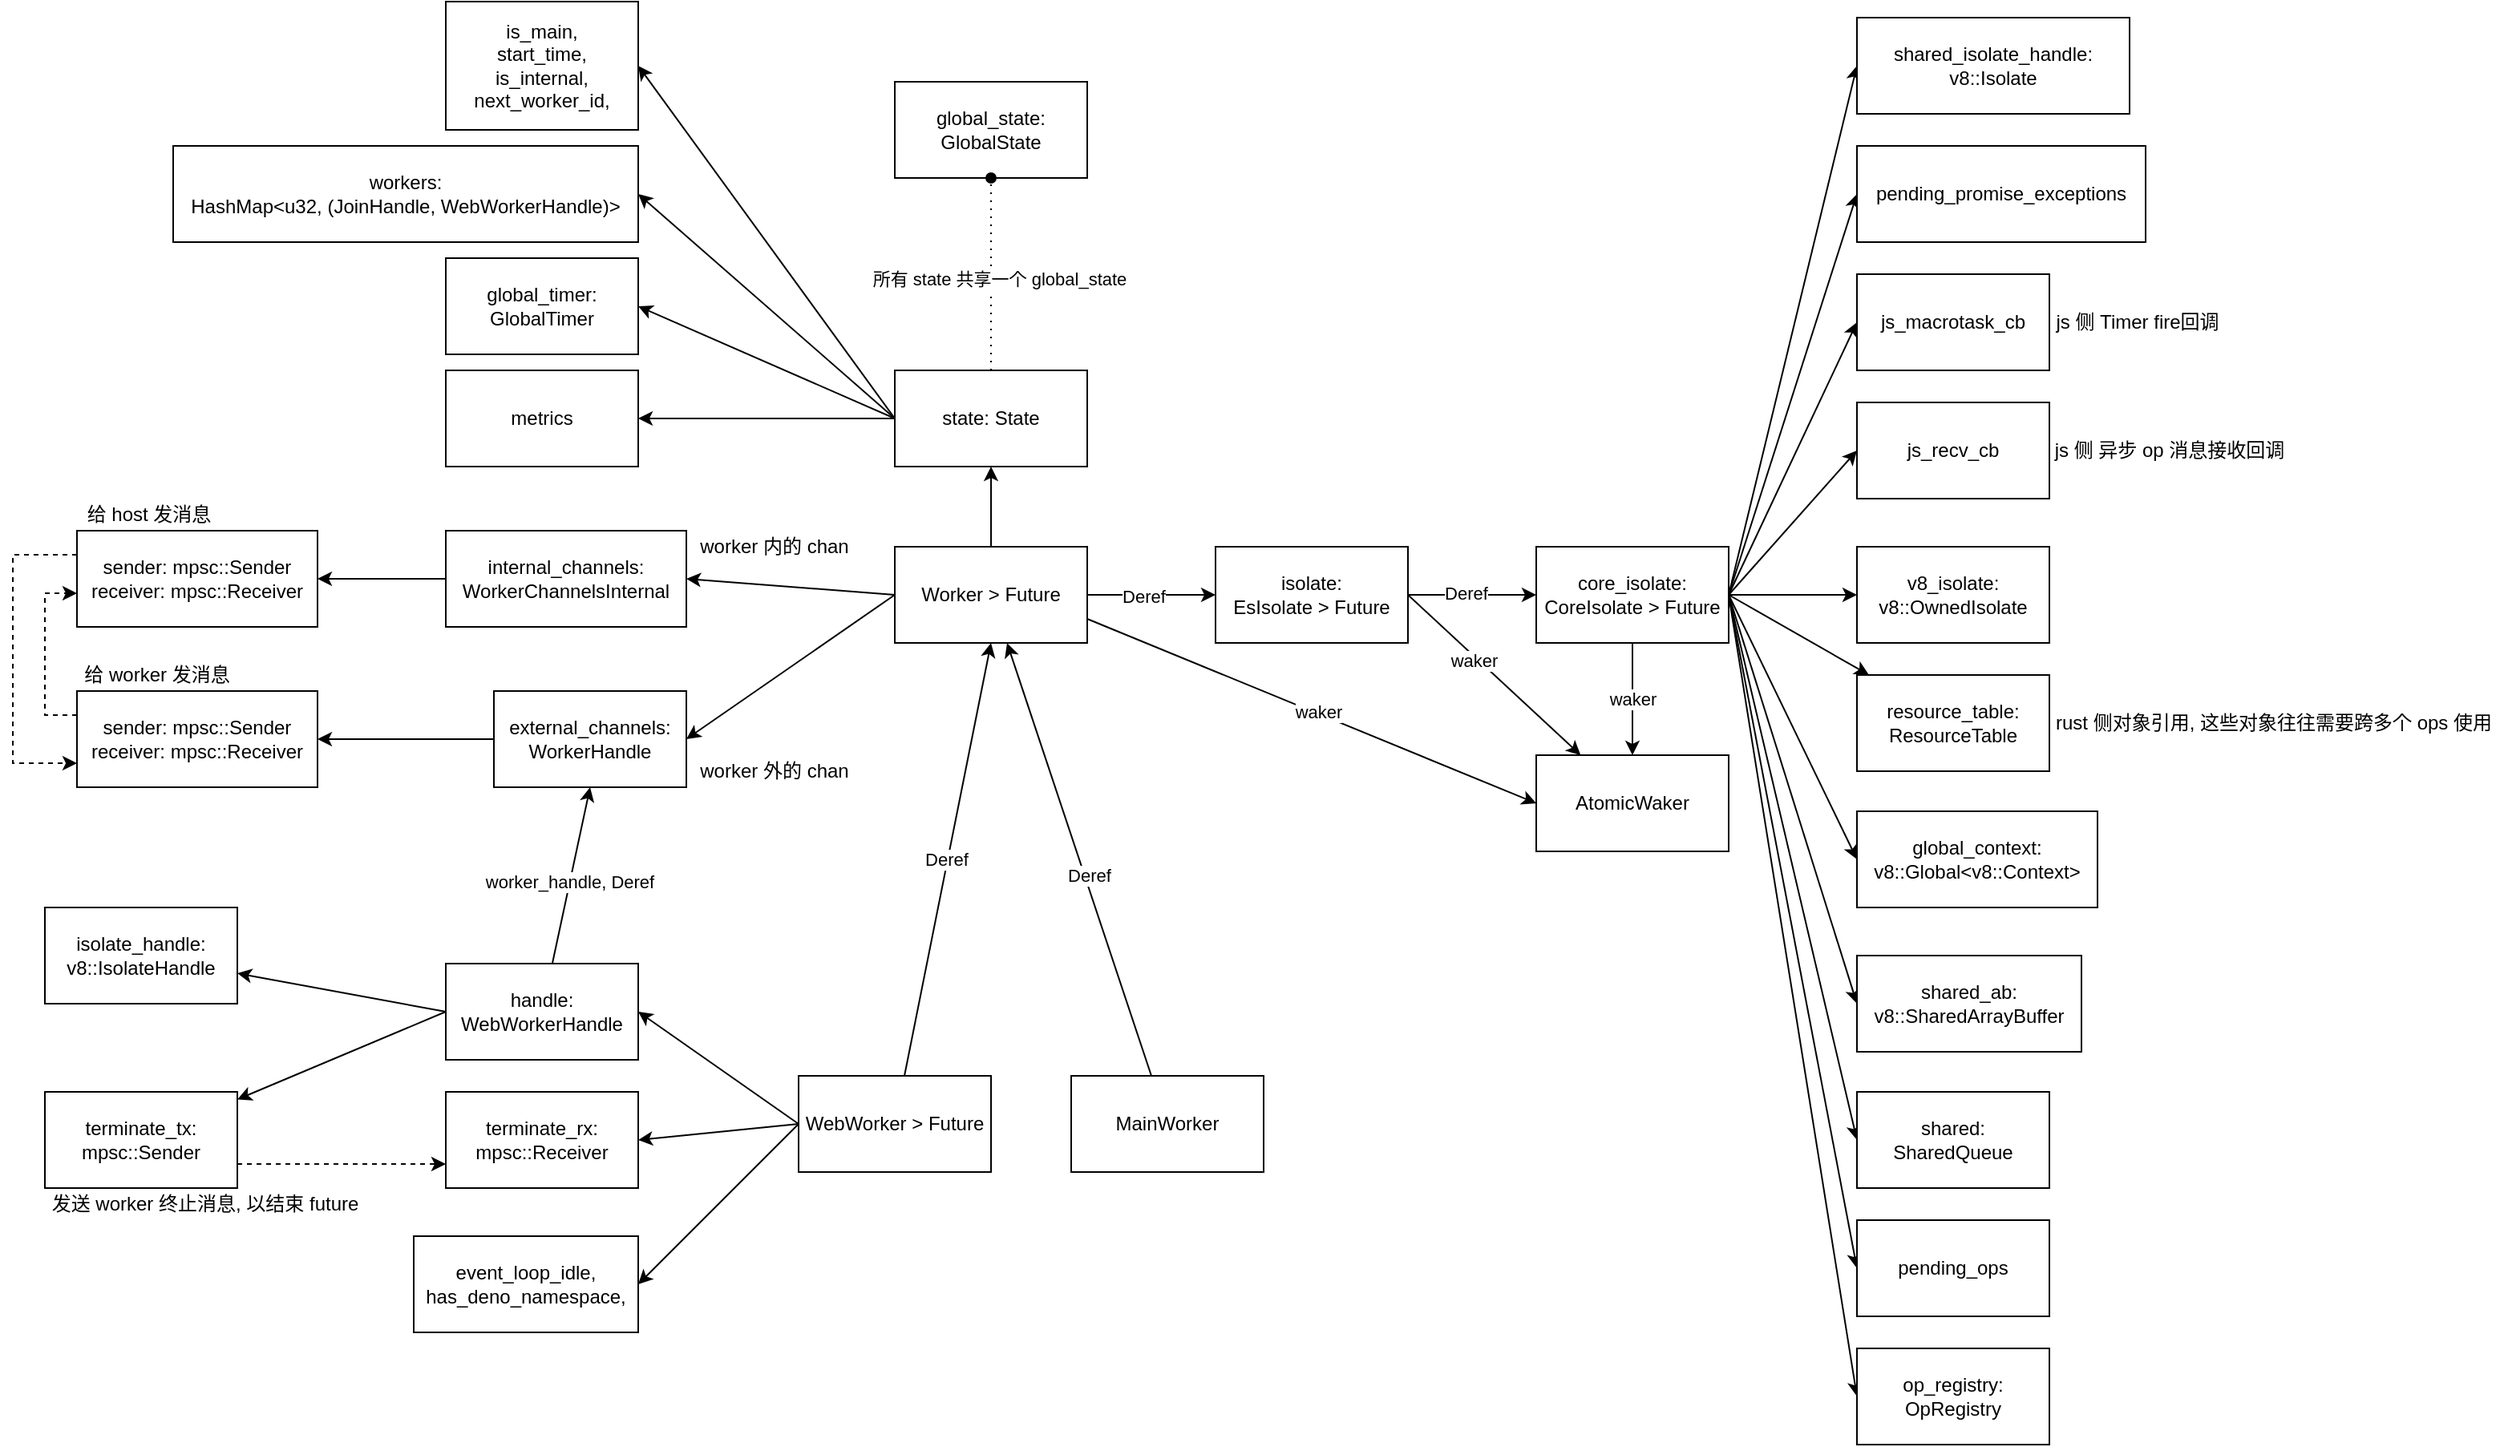 <mxfile version="13.2.1" type="github">
  <diagram id="g0dbOOIlQTnFfYd_qdzW" name="第 1 页">
    <mxGraphModel dx="2893" dy="2434" grid="1" gridSize="10" guides="1" tooltips="1" connect="1" arrows="1" fold="1" page="1" pageScale="1" pageWidth="827" pageHeight="1169" math="0" shadow="0">
      <root>
        <mxCell id="0" />
        <mxCell id="1" parent="0" />
        <mxCell id="hD7Om0uuO97VEo5Bp-_T-1" value="global_state:&lt;br&gt;GlobalState" style="rounded=0;whiteSpace=wrap;html=1;" parent="1" vertex="1">
          <mxGeometry x="170" y="40" width="120" height="60" as="geometry" />
        </mxCell>
        <mxCell id="hD7Om0uuO97VEo5Bp-_T-7" style="orthogonalLoop=1;jettySize=auto;html=1;dashed=1;dashPattern=1 4;strokeWidth=1;endArrow=oval;endFill=1;rounded=1;" parent="1" source="hD7Om0uuO97VEo5Bp-_T-2" target="hD7Om0uuO97VEo5Bp-_T-1" edge="1">
          <mxGeometry relative="1" as="geometry" />
        </mxCell>
        <mxCell id="A5GxI49C1zS-vNtngI4n-1" value="所有 state 共享一个 global_state" style="edgeLabel;html=1;align=center;verticalAlign=middle;resizable=0;points=[];" parent="hD7Om0uuO97VEo5Bp-_T-7" vertex="1" connectable="0">
          <mxGeometry x="-0.05" y="-5" relative="1" as="geometry">
            <mxPoint as="offset" />
          </mxGeometry>
        </mxCell>
        <mxCell id="hD7Om0uuO97VEo5Bp-_T-28" value="" style="rounded=0;orthogonalLoop=1;jettySize=auto;html=1;" parent="1" source="hD7Om0uuO97VEo5Bp-_T-2" target="hD7Om0uuO97VEo5Bp-_T-27" edge="1">
          <mxGeometry relative="1" as="geometry" />
        </mxCell>
        <mxCell id="hD7Om0uuO97VEo5Bp-_T-34" style="rounded=0;orthogonalLoop=1;jettySize=auto;html=1;exitX=0;exitY=0.5;exitDx=0;exitDy=0;entryX=1;entryY=0.5;entryDx=0;entryDy=0;" parent="1" source="hD7Om0uuO97VEo5Bp-_T-2" target="hD7Om0uuO97VEo5Bp-_T-29" edge="1">
          <mxGeometry relative="1" as="geometry" />
        </mxCell>
        <mxCell id="hD7Om0uuO97VEo5Bp-_T-35" style="edgeStyle=none;rounded=0;orthogonalLoop=1;jettySize=auto;html=1;exitX=0;exitY=0.5;exitDx=0;exitDy=0;entryX=1;entryY=0.5;entryDx=0;entryDy=0;" parent="1" source="hD7Om0uuO97VEo5Bp-_T-2" target="hD7Om0uuO97VEo5Bp-_T-30" edge="1">
          <mxGeometry relative="1" as="geometry" />
        </mxCell>
        <mxCell id="hD7Om0uuO97VEo5Bp-_T-36" style="edgeStyle=none;rounded=0;orthogonalLoop=1;jettySize=auto;html=1;exitX=0;exitY=0.5;exitDx=0;exitDy=0;entryX=1;entryY=0.5;entryDx=0;entryDy=0;" parent="1" source="hD7Om0uuO97VEo5Bp-_T-2" target="hD7Om0uuO97VEo5Bp-_T-32" edge="1">
          <mxGeometry relative="1" as="geometry" />
        </mxCell>
        <mxCell id="hD7Om0uuO97VEo5Bp-_T-2" value="state: State" style="rounded=0;whiteSpace=wrap;html=1;" parent="1" vertex="1">
          <mxGeometry x="170" y="220" width="120" height="60" as="geometry" />
        </mxCell>
        <mxCell id="hD7Om0uuO97VEo5Bp-_T-27" value="metrics" style="rounded=0;whiteSpace=wrap;html=1;" parent="1" vertex="1">
          <mxGeometry x="-110" y="220" width="120" height="60" as="geometry" />
        </mxCell>
        <mxCell id="hD7Om0uuO97VEo5Bp-_T-10" style="rounded=0;orthogonalLoop=1;jettySize=auto;html=1;" parent="1" source="hD7Om0uuO97VEo5Bp-_T-4" target="hD7Om0uuO97VEo5Bp-_T-9" edge="1">
          <mxGeometry relative="1" as="geometry" />
        </mxCell>
        <mxCell id="hD7Om0uuO97VEo5Bp-_T-25" value="Deref" style="edgeLabel;html=1;align=center;verticalAlign=middle;resizable=0;points=[];" parent="hD7Om0uuO97VEo5Bp-_T-10" vertex="1" connectable="0">
          <mxGeometry x="-0.08" y="-2" relative="1" as="geometry">
            <mxPoint as="offset" />
          </mxGeometry>
        </mxCell>
        <mxCell id="hD7Om0uuO97VEo5Bp-_T-4" value="MainWorker" style="rounded=0;whiteSpace=wrap;html=1;" parent="1" vertex="1">
          <mxGeometry x="280" y="660" width="120" height="60" as="geometry" />
        </mxCell>
        <mxCell id="hD7Om0uuO97VEo5Bp-_T-12" style="rounded=0;orthogonalLoop=1;jettySize=auto;html=1;entryX=0.5;entryY=1;entryDx=0;entryDy=0;" parent="1" source="hD7Om0uuO97VEo5Bp-_T-9" target="hD7Om0uuO97VEo5Bp-_T-2" edge="1">
          <mxGeometry relative="1" as="geometry" />
        </mxCell>
        <mxCell id="hD7Om0uuO97VEo5Bp-_T-13" style="rounded=0;orthogonalLoop=1;jettySize=auto;html=1;exitX=1;exitY=0.5;exitDx=0;exitDy=0;" parent="1" source="hD7Om0uuO97VEo5Bp-_T-9" target="hD7Om0uuO97VEo5Bp-_T-14" edge="1">
          <mxGeometry relative="1" as="geometry">
            <mxPoint x="360" y="360" as="targetPoint" />
          </mxGeometry>
        </mxCell>
        <mxCell id="hD7Om0uuO97VEo5Bp-_T-26" value="Deref" style="edgeLabel;html=1;align=center;verticalAlign=middle;resizable=0;points=[];" parent="hD7Om0uuO97VEo5Bp-_T-13" vertex="1" connectable="0">
          <mxGeometry x="-0.125" y="-1" relative="1" as="geometry">
            <mxPoint as="offset" />
          </mxGeometry>
        </mxCell>
        <mxCell id="hD7Om0uuO97VEo5Bp-_T-16" value="" style="rounded=0;orthogonalLoop=1;jettySize=auto;html=1;exitX=0;exitY=0.5;exitDx=0;exitDy=0;entryX=1;entryY=0.5;entryDx=0;entryDy=0;" parent="1" source="hD7Om0uuO97VEo5Bp-_T-9" target="hD7Om0uuO97VEo5Bp-_T-15" edge="1">
          <mxGeometry relative="1" as="geometry" />
        </mxCell>
        <mxCell id="hD7Om0uuO97VEo5Bp-_T-17" style="rounded=0;orthogonalLoop=1;jettySize=auto;html=1;exitX=0;exitY=0.5;exitDx=0;exitDy=0;entryX=1;entryY=0.5;entryDx=0;entryDy=0;" parent="1" source="hD7Om0uuO97VEo5Bp-_T-9" target="hD7Om0uuO97VEo5Bp-_T-18" edge="1">
          <mxGeometry relative="1" as="geometry">
            <mxPoint x="100" y="440" as="targetPoint" />
          </mxGeometry>
        </mxCell>
        <mxCell id="hD7Om0uuO97VEo5Bp-_T-69" style="edgeStyle=none;rounded=0;orthogonalLoop=1;jettySize=auto;html=1;exitX=1;exitY=0.75;exitDx=0;exitDy=0;entryX=0;entryY=0.5;entryDx=0;entryDy=0;" parent="1" source="hD7Om0uuO97VEo5Bp-_T-9" target="hD7Om0uuO97VEo5Bp-_T-68" edge="1">
          <mxGeometry relative="1" as="geometry">
            <mxPoint x="380.588" y="430" as="targetPoint" />
          </mxGeometry>
        </mxCell>
        <mxCell id="hD7Om0uuO97VEo5Bp-_T-72" value="waker" style="edgeLabel;html=1;align=center;verticalAlign=middle;resizable=0;points=[];" parent="hD7Om0uuO97VEo5Bp-_T-69" vertex="1" connectable="0">
          <mxGeometry x="0.027" y="1" relative="1" as="geometry">
            <mxPoint as="offset" />
          </mxGeometry>
        </mxCell>
        <mxCell id="hD7Om0uuO97VEo5Bp-_T-9" value="Worker &amp;gt; Future" style="rounded=0;whiteSpace=wrap;html=1;" parent="1" vertex="1">
          <mxGeometry x="170" y="330" width="120" height="60" as="geometry" />
        </mxCell>
        <mxCell id="hD7Om0uuO97VEo5Bp-_T-20" value="" style="edgeStyle=none;rounded=0;orthogonalLoop=1;jettySize=auto;html=1;" parent="1" source="hD7Om0uuO97VEo5Bp-_T-15" target="hD7Om0uuO97VEo5Bp-_T-19" edge="1">
          <mxGeometry relative="1" as="geometry" />
        </mxCell>
        <mxCell id="hD7Om0uuO97VEo5Bp-_T-15" value="internal_channels:&lt;br&gt;WorkerChannelsInternal" style="rounded=0;whiteSpace=wrap;html=1;" parent="1" vertex="1">
          <mxGeometry x="-110" y="320" width="150" height="60" as="geometry" />
        </mxCell>
        <mxCell id="hD7Om0uuO97VEo5Bp-_T-58" style="edgeStyle=orthogonalEdgeStyle;rounded=0;orthogonalLoop=1;jettySize=auto;html=1;exitX=0;exitY=0.25;exitDx=0;exitDy=0;entryX=0;entryY=0.75;entryDx=0;entryDy=0;dashed=1;" parent="1" source="hD7Om0uuO97VEo5Bp-_T-19" target="hD7Om0uuO97VEo5Bp-_T-21" edge="1">
          <mxGeometry relative="1" as="geometry">
            <Array as="points">
              <mxPoint x="-380" y="335" />
              <mxPoint x="-380" y="465" />
            </Array>
          </mxGeometry>
        </mxCell>
        <mxCell id="hD7Om0uuO97VEo5Bp-_T-19" value="sender: mpsc::Sender&lt;br&gt;receiver: mpsc::Receiver" style="rounded=0;whiteSpace=wrap;html=1;" parent="1" vertex="1">
          <mxGeometry x="-340" y="320" width="150" height="60" as="geometry" />
        </mxCell>
        <mxCell id="hD7Om0uuO97VEo5Bp-_T-66" value="" style="edgeStyle=orthogonalEdgeStyle;rounded=0;orthogonalLoop=1;jettySize=auto;html=1;" parent="1" source="hD7Om0uuO97VEo5Bp-_T-14" target="hD7Om0uuO97VEo5Bp-_T-65" edge="1">
          <mxGeometry relative="1" as="geometry" />
        </mxCell>
        <mxCell id="hD7Om0uuO97VEo5Bp-_T-73" value="Deref" style="edgeLabel;html=1;align=center;verticalAlign=middle;resizable=0;points=[];" parent="hD7Om0uuO97VEo5Bp-_T-66" vertex="1" connectable="0">
          <mxGeometry x="-0.1" y="1" relative="1" as="geometry">
            <mxPoint as="offset" />
          </mxGeometry>
        </mxCell>
        <mxCell id="hD7Om0uuO97VEo5Bp-_T-67" style="rounded=0;orthogonalLoop=1;jettySize=auto;html=1;exitX=1;exitY=0.5;exitDx=0;exitDy=0;" parent="1" source="hD7Om0uuO97VEo5Bp-_T-14" target="hD7Om0uuO97VEo5Bp-_T-68" edge="1">
          <mxGeometry relative="1" as="geometry">
            <mxPoint x="560" y="450" as="targetPoint" />
          </mxGeometry>
        </mxCell>
        <mxCell id="hD7Om0uuO97VEo5Bp-_T-71" value="waker" style="edgeLabel;html=1;align=center;verticalAlign=middle;resizable=0;points=[];" parent="hD7Om0uuO97VEo5Bp-_T-67" vertex="1" connectable="0">
          <mxGeometry x="-0.22" y="-2" relative="1" as="geometry">
            <mxPoint as="offset" />
          </mxGeometry>
        </mxCell>
        <mxCell id="hD7Om0uuO97VEo5Bp-_T-14" value="isolate:&lt;br&gt;EsIsolate &amp;gt; Future" style="rounded=0;whiteSpace=wrap;html=1;" parent="1" vertex="1">
          <mxGeometry x="370" y="330" width="120" height="60" as="geometry" />
        </mxCell>
        <mxCell id="hD7Om0uuO97VEo5Bp-_T-74" value="waker" style="edgeStyle=none;rounded=0;orthogonalLoop=1;jettySize=auto;html=1;entryX=0.5;entryY=0;entryDx=0;entryDy=0;" parent="1" source="hD7Om0uuO97VEo5Bp-_T-65" target="hD7Om0uuO97VEo5Bp-_T-68" edge="1">
          <mxGeometry relative="1" as="geometry" />
        </mxCell>
        <mxCell id="hD7Om0uuO97VEo5Bp-_T-76" value="" style="edgeStyle=none;rounded=0;orthogonalLoop=1;jettySize=auto;html=1;" parent="1" source="hD7Om0uuO97VEo5Bp-_T-65" target="hD7Om0uuO97VEo5Bp-_T-75" edge="1">
          <mxGeometry relative="1" as="geometry" />
        </mxCell>
        <mxCell id="hD7Om0uuO97VEo5Bp-_T-77" style="edgeStyle=none;rounded=0;orthogonalLoop=1;jettySize=auto;html=1;exitX=1;exitY=0.5;exitDx=0;exitDy=0;" parent="1" source="hD7Om0uuO97VEo5Bp-_T-65" target="hD7Om0uuO97VEo5Bp-_T-78" edge="1">
          <mxGeometry relative="1" as="geometry">
            <mxPoint x="770" y="430" as="targetPoint" />
          </mxGeometry>
        </mxCell>
        <mxCell id="hD7Om0uuO97VEo5Bp-_T-79" style="edgeStyle=none;rounded=0;orthogonalLoop=1;jettySize=auto;html=1;exitX=1;exitY=0.5;exitDx=0;exitDy=0;entryX=0;entryY=0.5;entryDx=0;entryDy=0;" parent="1" source="hD7Om0uuO97VEo5Bp-_T-65" target="hD7Om0uuO97VEo5Bp-_T-80" edge="1">
          <mxGeometry relative="1" as="geometry">
            <mxPoint x="770" y="520" as="targetPoint" />
          </mxGeometry>
        </mxCell>
        <mxCell id="hD7Om0uuO97VEo5Bp-_T-81" style="edgeStyle=none;rounded=0;orthogonalLoop=1;jettySize=auto;html=1;exitX=1;exitY=0.5;exitDx=0;exitDy=0;entryX=0;entryY=0.5;entryDx=0;entryDy=0;" parent="1" source="hD7Om0uuO97VEo5Bp-_T-65" target="hD7Om0uuO97VEo5Bp-_T-82" edge="1">
          <mxGeometry relative="1" as="geometry">
            <mxPoint x="760" y="610" as="targetPoint" />
          </mxGeometry>
        </mxCell>
        <mxCell id="hD7Om0uuO97VEo5Bp-_T-83" style="edgeStyle=none;rounded=0;orthogonalLoop=1;jettySize=auto;html=1;exitX=1;exitY=0.5;exitDx=0;exitDy=0;entryX=0;entryY=0.5;entryDx=0;entryDy=0;" parent="1" source="hD7Om0uuO97VEo5Bp-_T-65" target="hD7Om0uuO97VEo5Bp-_T-84" edge="1">
          <mxGeometry relative="1" as="geometry">
            <mxPoint x="770" y="280" as="targetPoint" />
          </mxGeometry>
        </mxCell>
        <mxCell id="hD7Om0uuO97VEo5Bp-_T-86" style="edgeStyle=none;rounded=0;orthogonalLoop=1;jettySize=auto;html=1;exitX=1;exitY=0.5;exitDx=0;exitDy=0;entryX=0;entryY=0.5;entryDx=0;entryDy=0;" parent="1" source="hD7Om0uuO97VEo5Bp-_T-65" target="hD7Om0uuO97VEo5Bp-_T-85" edge="1">
          <mxGeometry relative="1" as="geometry" />
        </mxCell>
        <mxCell id="hD7Om0uuO97VEo5Bp-_T-87" style="edgeStyle=none;rounded=0;orthogonalLoop=1;jettySize=auto;html=1;exitX=1;exitY=0.5;exitDx=0;exitDy=0;entryX=0;entryY=0.5;entryDx=0;entryDy=0;" parent="1" source="hD7Om0uuO97VEo5Bp-_T-65" target="hD7Om0uuO97VEo5Bp-_T-88" edge="1">
          <mxGeometry relative="1" as="geometry">
            <mxPoint x="770" y="750" as="targetPoint" />
          </mxGeometry>
        </mxCell>
        <mxCell id="hD7Om0uuO97VEo5Bp-_T-93" style="edgeStyle=none;rounded=0;orthogonalLoop=1;jettySize=auto;html=1;exitX=1;exitY=0.5;exitDx=0;exitDy=0;entryX=0;entryY=0.5;entryDx=0;entryDy=0;" parent="1" source="hD7Om0uuO97VEo5Bp-_T-65" target="hD7Om0uuO97VEo5Bp-_T-89" edge="1">
          <mxGeometry relative="1" as="geometry" />
        </mxCell>
        <mxCell id="hD7Om0uuO97VEo5Bp-_T-94" style="edgeStyle=none;rounded=0;orthogonalLoop=1;jettySize=auto;html=1;exitX=1;exitY=0.5;exitDx=0;exitDy=0;entryX=0;entryY=0.5;entryDx=0;entryDy=0;" parent="1" source="hD7Om0uuO97VEo5Bp-_T-65" target="hD7Om0uuO97VEo5Bp-_T-90" edge="1">
          <mxGeometry relative="1" as="geometry" />
        </mxCell>
        <mxCell id="hD7Om0uuO97VEo5Bp-_T-95" style="edgeStyle=none;rounded=0;orthogonalLoop=1;jettySize=auto;html=1;exitX=1;exitY=0.5;exitDx=0;exitDy=0;entryX=0;entryY=0.5;entryDx=0;entryDy=0;" parent="1" source="hD7Om0uuO97VEo5Bp-_T-65" target="hD7Om0uuO97VEo5Bp-_T-91" edge="1">
          <mxGeometry relative="1" as="geometry" />
        </mxCell>
        <mxCell id="hD7Om0uuO97VEo5Bp-_T-96" style="edgeStyle=none;rounded=0;orthogonalLoop=1;jettySize=auto;html=1;exitX=1;exitY=0.5;exitDx=0;exitDy=0;entryX=0;entryY=0.5;entryDx=0;entryDy=0;" parent="1" source="hD7Om0uuO97VEo5Bp-_T-65" target="hD7Om0uuO97VEo5Bp-_T-92" edge="1">
          <mxGeometry relative="1" as="geometry" />
        </mxCell>
        <mxCell id="hD7Om0uuO97VEo5Bp-_T-65" value="core_isolate: &lt;br&gt;CoreIsolate &amp;gt; Future" style="rounded=0;whiteSpace=wrap;html=1;" parent="1" vertex="1">
          <mxGeometry x="570" y="330" width="120" height="60" as="geometry" />
        </mxCell>
        <mxCell id="hD7Om0uuO97VEo5Bp-_T-75" value="v8_isolate: &lt;br&gt;v8::OwnedIsolate" style="rounded=0;whiteSpace=wrap;html=1;" parent="1" vertex="1">
          <mxGeometry x="770" y="330" width="120" height="60" as="geometry" />
        </mxCell>
        <mxCell id="hD7Om0uuO97VEo5Bp-_T-22" value="" style="edgeStyle=none;rounded=0;orthogonalLoop=1;jettySize=auto;html=1;" parent="1" source="hD7Om0uuO97VEo5Bp-_T-18" target="hD7Om0uuO97VEo5Bp-_T-21" edge="1">
          <mxGeometry relative="1" as="geometry" />
        </mxCell>
        <mxCell id="hD7Om0uuO97VEo5Bp-_T-18" value="external_channels:&lt;br&gt;WorkerHandle" style="rounded=0;whiteSpace=wrap;html=1;" parent="1" vertex="1">
          <mxGeometry x="-80" y="420" width="120" height="60" as="geometry" />
        </mxCell>
        <mxCell id="hD7Om0uuO97VEo5Bp-_T-59" style="edgeStyle=orthogonalEdgeStyle;rounded=0;orthogonalLoop=1;jettySize=auto;html=1;exitX=0;exitY=0.25;exitDx=0;exitDy=0;entryX=0;entryY=0.65;entryDx=0;entryDy=0;entryPerimeter=0;dashed=1;" parent="1" source="hD7Om0uuO97VEo5Bp-_T-21" target="hD7Om0uuO97VEo5Bp-_T-19" edge="1">
          <mxGeometry relative="1" as="geometry" />
        </mxCell>
        <mxCell id="hD7Om0uuO97VEo5Bp-_T-21" value="sender: mpsc::Sender&lt;br&gt;receiver: mpsc::Receiver" style="rounded=0;whiteSpace=wrap;html=1;" parent="1" vertex="1">
          <mxGeometry x="-340" y="420" width="150" height="60" as="geometry" />
        </mxCell>
        <mxCell id="hD7Om0uuO97VEo5Bp-_T-29" value="global_timer: &lt;br&gt;GlobalTimer" style="rounded=0;whiteSpace=wrap;html=1;" parent="1" vertex="1">
          <mxGeometry x="-110" y="150" width="120" height="60" as="geometry" />
        </mxCell>
        <mxCell id="hD7Om0uuO97VEo5Bp-_T-30" value="workers:&lt;br&gt;HashMap&amp;lt;u32, (JoinHandle, WebWorkerHandle)&amp;gt;" style="rounded=0;whiteSpace=wrap;html=1;" parent="1" vertex="1">
          <mxGeometry x="-280" y="80" width="290" height="60" as="geometry" />
        </mxCell>
        <mxCell id="hD7Om0uuO97VEo5Bp-_T-32" value="is_main,&lt;br&gt;start_time,&lt;br&gt;is_internal,&lt;br&gt;next_worker_id," style="rounded=0;whiteSpace=wrap;html=1;" parent="1" vertex="1">
          <mxGeometry x="-110" y="-10" width="120" height="80" as="geometry" />
        </mxCell>
        <mxCell id="hD7Om0uuO97VEo5Bp-_T-39" value="" style="edgeStyle=none;rounded=0;orthogonalLoop=1;jettySize=auto;html=1;entryX=0.5;entryY=1;entryDx=0;entryDy=0;" parent="1" source="hD7Om0uuO97VEo5Bp-_T-37" target="hD7Om0uuO97VEo5Bp-_T-9" edge="1">
          <mxGeometry relative="1" as="geometry">
            <mxPoint x="230" y="680" as="targetPoint" />
          </mxGeometry>
        </mxCell>
        <mxCell id="hD7Om0uuO97VEo5Bp-_T-40" value="Deref" style="edgeLabel;html=1;align=center;verticalAlign=middle;resizable=0;points=[];" parent="hD7Om0uuO97VEo5Bp-_T-39" vertex="1" connectable="0">
          <mxGeometry y="1" relative="1" as="geometry">
            <mxPoint as="offset" />
          </mxGeometry>
        </mxCell>
        <mxCell id="hD7Om0uuO97VEo5Bp-_T-42" value="" style="edgeStyle=none;rounded=0;orthogonalLoop=1;jettySize=auto;html=1;exitX=0;exitY=0.5;exitDx=0;exitDy=0;entryX=1;entryY=0.5;entryDx=0;entryDy=0;" parent="1" source="hD7Om0uuO97VEo5Bp-_T-37" target="hD7Om0uuO97VEo5Bp-_T-41" edge="1">
          <mxGeometry relative="1" as="geometry" />
        </mxCell>
        <mxCell id="hD7Om0uuO97VEo5Bp-_T-43" style="edgeStyle=none;rounded=0;orthogonalLoop=1;jettySize=auto;html=1;exitX=0;exitY=0.5;exitDx=0;exitDy=0;entryX=1;entryY=0.5;entryDx=0;entryDy=0;" parent="1" source="hD7Om0uuO97VEo5Bp-_T-37" target="hD7Om0uuO97VEo5Bp-_T-44" edge="1">
          <mxGeometry relative="1" as="geometry">
            <mxPoint x="-30" y="720" as="targetPoint" />
          </mxGeometry>
        </mxCell>
        <mxCell id="hD7Om0uuO97VEo5Bp-_T-45" style="edgeStyle=none;rounded=0;orthogonalLoop=1;jettySize=auto;html=1;exitX=0;exitY=0.5;exitDx=0;exitDy=0;entryX=1;entryY=0.5;entryDx=0;entryDy=0;" parent="1" source="hD7Om0uuO97VEo5Bp-_T-37" target="hD7Om0uuO97VEo5Bp-_T-46" edge="1">
          <mxGeometry relative="1" as="geometry">
            <mxPoint x="-30" y="570" as="targetPoint" />
          </mxGeometry>
        </mxCell>
        <mxCell id="hD7Om0uuO97VEo5Bp-_T-37" value="WebWorker &amp;gt; Future" style="rounded=0;whiteSpace=wrap;html=1;" parent="1" vertex="1">
          <mxGeometry x="110" y="660" width="120" height="60" as="geometry" />
        </mxCell>
        <mxCell id="hD7Om0uuO97VEo5Bp-_T-41" value="terminate_rx:&lt;br&gt;mpsc::Receiver" style="rounded=0;whiteSpace=wrap;html=1;" parent="1" vertex="1">
          <mxGeometry x="-110" y="670" width="120" height="60" as="geometry" />
        </mxCell>
        <mxCell id="hD7Om0uuO97VEo5Bp-_T-49" style="edgeStyle=none;rounded=0;orthogonalLoop=1;jettySize=auto;html=1;exitX=0;exitY=0.5;exitDx=0;exitDy=0;" parent="1" source="hD7Om0uuO97VEo5Bp-_T-44" target="hD7Om0uuO97VEo5Bp-_T-50" edge="1">
          <mxGeometry relative="1" as="geometry">
            <mxPoint x="-190" y="840" as="targetPoint" />
          </mxGeometry>
        </mxCell>
        <mxCell id="hD7Om0uuO97VEo5Bp-_T-51" style="edgeStyle=none;rounded=0;orthogonalLoop=1;jettySize=auto;html=1;exitX=0;exitY=0.5;exitDx=0;exitDy=0;" parent="1" source="hD7Om0uuO97VEo5Bp-_T-44" target="hD7Om0uuO97VEo5Bp-_T-52" edge="1">
          <mxGeometry relative="1" as="geometry">
            <mxPoint x="-200" y="700" as="targetPoint" />
          </mxGeometry>
        </mxCell>
        <mxCell id="hD7Om0uuO97VEo5Bp-_T-57" style="edgeStyle=none;rounded=0;orthogonalLoop=1;jettySize=auto;html=1;entryX=0.5;entryY=1;entryDx=0;entryDy=0;" parent="1" source="hD7Om0uuO97VEo5Bp-_T-44" target="hD7Om0uuO97VEo5Bp-_T-18" edge="1">
          <mxGeometry relative="1" as="geometry" />
        </mxCell>
        <mxCell id="hD7Om0uuO97VEo5Bp-_T-60" value="worker_handle, Deref" style="edgeLabel;html=1;align=center;verticalAlign=middle;resizable=0;points=[];" parent="hD7Om0uuO97VEo5Bp-_T-57" vertex="1" connectable="0">
          <mxGeometry x="-0.078" y="1" relative="1" as="geometry">
            <mxPoint as="offset" />
          </mxGeometry>
        </mxCell>
        <mxCell id="hD7Om0uuO97VEo5Bp-_T-44" value="handle:&lt;br&gt;WebWorkerHandle" style="rounded=0;whiteSpace=wrap;html=1;" parent="1" vertex="1">
          <mxGeometry x="-110" y="590" width="120" height="60" as="geometry" />
        </mxCell>
        <mxCell id="hD7Om0uuO97VEo5Bp-_T-46" value="event_loop_idle,&lt;br&gt;has_deno_namespace," style="rounded=0;whiteSpace=wrap;html=1;" parent="1" vertex="1">
          <mxGeometry x="-130" y="760" width="140" height="60" as="geometry" />
        </mxCell>
        <mxCell id="hD7Om0uuO97VEo5Bp-_T-50" value="isolate_handle:&lt;br&gt;v8::IsolateHandle" style="rounded=0;whiteSpace=wrap;html=1;" parent="1" vertex="1">
          <mxGeometry x="-360" y="555" width="120" height="60" as="geometry" />
        </mxCell>
        <mxCell id="hD7Om0uuO97VEo5Bp-_T-54" style="edgeStyle=none;rounded=0;orthogonalLoop=1;jettySize=auto;html=1;exitX=1;exitY=0.75;exitDx=0;exitDy=0;entryX=0;entryY=0.75;entryDx=0;entryDy=0;dashed=1;" parent="1" source="hD7Om0uuO97VEo5Bp-_T-52" target="hD7Om0uuO97VEo5Bp-_T-41" edge="1">
          <mxGeometry relative="1" as="geometry" />
        </mxCell>
        <mxCell id="hD7Om0uuO97VEo5Bp-_T-52" value="terminate_tx:&lt;br&gt;mpsc::Sender" style="rounded=0;whiteSpace=wrap;html=1;" parent="1" vertex="1">
          <mxGeometry x="-360" y="670" width="120" height="60" as="geometry" />
        </mxCell>
        <mxCell id="hD7Om0uuO97VEo5Bp-_T-61" value="给 worker 发消息" style="text;html=1;strokeColor=none;fillColor=none;align=center;verticalAlign=middle;whiteSpace=wrap;rounded=0;" parent="1" vertex="1">
          <mxGeometry x="-340" y="400" width="100" height="20" as="geometry" />
        </mxCell>
        <mxCell id="hD7Om0uuO97VEo5Bp-_T-62" value="给 host 发消息" style="text;html=1;strokeColor=none;fillColor=none;align=center;verticalAlign=middle;whiteSpace=wrap;rounded=0;" parent="1" vertex="1">
          <mxGeometry x="-340" y="300" width="90" height="20" as="geometry" />
        </mxCell>
        <mxCell id="hD7Om0uuO97VEo5Bp-_T-63" value="发送 worker 终止消息, 以结束 future" style="text;html=1;strokeColor=none;fillColor=none;align=center;verticalAlign=middle;whiteSpace=wrap;rounded=0;" parent="1" vertex="1">
          <mxGeometry x="-360" y="730" width="200" height="20" as="geometry" />
        </mxCell>
        <mxCell id="hD7Om0uuO97VEo5Bp-_T-68" value="AtomicWaker" style="rounded=0;whiteSpace=wrap;html=1;" parent="1" vertex="1">
          <mxGeometry x="570" y="460" width="120" height="60" as="geometry" />
        </mxCell>
        <mxCell id="hD7Om0uuO97VEo5Bp-_T-78" value="resource_table:&lt;br&gt;ResourceTable" style="rounded=0;whiteSpace=wrap;html=1;" parent="1" vertex="1">
          <mxGeometry x="770" y="410" width="120" height="60" as="geometry" />
        </mxCell>
        <mxCell id="hD7Om0uuO97VEo5Bp-_T-80" value="global_context:&lt;br&gt;v8::Global&amp;lt;v8::Context&amp;gt;" style="rounded=0;whiteSpace=wrap;html=1;" parent="1" vertex="1">
          <mxGeometry x="770" y="495" width="150" height="60" as="geometry" />
        </mxCell>
        <mxCell id="hD7Om0uuO97VEo5Bp-_T-82" value="shared_ab:&lt;br&gt;v8::SharedArrayBuffer" style="rounded=0;whiteSpace=wrap;html=1;" parent="1" vertex="1">
          <mxGeometry x="770" y="585" width="140" height="60" as="geometry" />
        </mxCell>
        <mxCell id="hD7Om0uuO97VEo5Bp-_T-84" value="js_recv_cb" style="rounded=0;whiteSpace=wrap;html=1;" parent="1" vertex="1">
          <mxGeometry x="770" y="240" width="120" height="60" as="geometry" />
        </mxCell>
        <mxCell id="hD7Om0uuO97VEo5Bp-_T-85" value="js_macrotask_cb" style="rounded=0;whiteSpace=wrap;html=1;" parent="1" vertex="1">
          <mxGeometry x="770" y="160" width="120" height="60" as="geometry" />
        </mxCell>
        <mxCell id="hD7Om0uuO97VEo5Bp-_T-88" value="shared: &lt;br&gt;SharedQueue" style="rounded=0;whiteSpace=wrap;html=1;" parent="1" vertex="1">
          <mxGeometry x="770" y="670" width="120" height="60" as="geometry" />
        </mxCell>
        <mxCell id="hD7Om0uuO97VEo5Bp-_T-89" value="pending_promise_exceptions" style="rounded=0;whiteSpace=wrap;html=1;" parent="1" vertex="1">
          <mxGeometry x="770" y="80" width="180" height="60" as="geometry" />
        </mxCell>
        <mxCell id="hD7Om0uuO97VEo5Bp-_T-90" value="shared_isolate_handle:&lt;br&gt;v8::Isolate" style="rounded=0;whiteSpace=wrap;html=1;" parent="1" vertex="1">
          <mxGeometry x="770" width="170" height="60" as="geometry" />
        </mxCell>
        <mxCell id="hD7Om0uuO97VEo5Bp-_T-91" value="pending_ops" style="rounded=0;whiteSpace=wrap;html=1;" parent="1" vertex="1">
          <mxGeometry x="770" y="750" width="120" height="60" as="geometry" />
        </mxCell>
        <mxCell id="hD7Om0uuO97VEo5Bp-_T-92" value="op_registry:&lt;br&gt;OpRegistry" style="rounded=0;whiteSpace=wrap;html=1;" parent="1" vertex="1">
          <mxGeometry x="770" y="830" width="120" height="60" as="geometry" />
        </mxCell>
        <mxCell id="A5GxI49C1zS-vNtngI4n-3" value="worker 内的 chan" style="text;html=1;strokeColor=none;fillColor=none;align=center;verticalAlign=middle;whiteSpace=wrap;rounded=0;" parent="1" vertex="1">
          <mxGeometry x="40" y="320" width="110" height="20" as="geometry" />
        </mxCell>
        <mxCell id="A5GxI49C1zS-vNtngI4n-6" value="worker 外的 chan" style="text;html=1;strokeColor=none;fillColor=none;align=center;verticalAlign=middle;whiteSpace=wrap;rounded=0;" parent="1" vertex="1">
          <mxGeometry x="40" y="460" width="110" height="20" as="geometry" />
        </mxCell>
        <mxCell id="A5GxI49C1zS-vNtngI4n-9" value="js 侧 Timer fire回调" style="text;html=1;strokeColor=none;fillColor=none;align=center;verticalAlign=middle;whiteSpace=wrap;rounded=0;" parent="1" vertex="1">
          <mxGeometry x="890" y="180" width="110" height="20" as="geometry" />
        </mxCell>
        <mxCell id="A5GxI49C1zS-vNtngI4n-10" value="js 侧 异步 op 消息接收回调" style="text;html=1;strokeColor=none;fillColor=none;align=center;verticalAlign=middle;whiteSpace=wrap;rounded=0;" parent="1" vertex="1">
          <mxGeometry x="890" y="260" width="150" height="20" as="geometry" />
        </mxCell>
        <mxCell id="Ko-rPgLK9G_IWwCupDyg-1" value="rust 侧对象引用, 这些对象往往需要跨多个 ops 使用" style="text;html=1;strokeColor=none;fillColor=none;align=center;verticalAlign=middle;whiteSpace=wrap;rounded=0;" vertex="1" parent="1">
          <mxGeometry x="890" y="430" width="280" height="20" as="geometry" />
        </mxCell>
      </root>
    </mxGraphModel>
  </diagram>
</mxfile>
